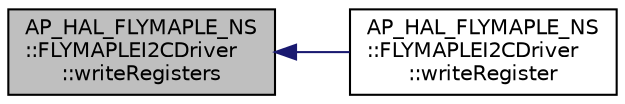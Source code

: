digraph "AP_HAL_FLYMAPLE_NS::FLYMAPLEI2CDriver::writeRegisters"
{
 // INTERACTIVE_SVG=YES
  edge [fontname="Helvetica",fontsize="10",labelfontname="Helvetica",labelfontsize="10"];
  node [fontname="Helvetica",fontsize="10",shape=record];
  rankdir="LR";
  Node1 [label="AP_HAL_FLYMAPLE_NS\l::FLYMAPLEI2CDriver\l::writeRegisters",height=0.2,width=0.4,color="black", fillcolor="grey75", style="filled", fontcolor="black"];
  Node1 -> Node2 [dir="back",color="midnightblue",fontsize="10",style="solid",fontname="Helvetica"];
  Node2 [label="AP_HAL_FLYMAPLE_NS\l::FLYMAPLEI2CDriver\l::writeRegister",height=0.2,width=0.4,color="black", fillcolor="white", style="filled",URL="$classAP__HAL__FLYMAPLE__NS_1_1FLYMAPLEI2CDriver.html#a81e8f6dcdffff7dd89f6c8b87b71f53b"];
}

